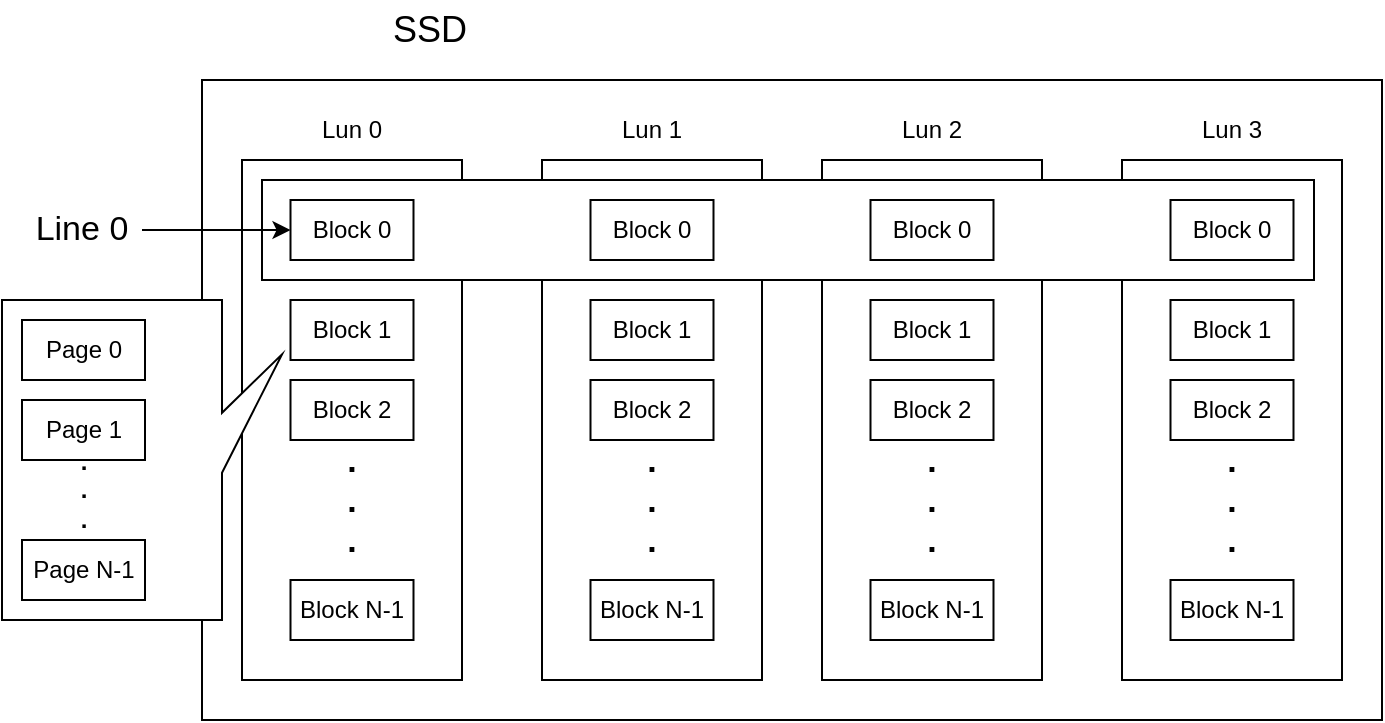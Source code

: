 <mxfile version="20.2.8" type="device"><diagram id="DahoWu7JvfdEbqcLQ622" name="第1頁"><mxGraphModel dx="478" dy="865" grid="1" gridSize="10" guides="1" tooltips="1" connect="1" arrows="1" fold="1" page="1" pageScale="1" pageWidth="827" pageHeight="1169" math="0" shadow="0"><root><mxCell id="0"/><mxCell id="1" parent="0"/><mxCell id="60MsNcE4KcpHYOqVulHP-1" value="" style="rounded=0;whiteSpace=wrap;html=1;" parent="1" vertex="1"><mxGeometry x="330" y="310" width="590" height="320" as="geometry"/></mxCell><mxCell id="60MsNcE4KcpHYOqVulHP-2" value="&lt;b style=&quot;font-size: 17px;&quot;&gt;&lt;br&gt;&lt;br&gt;&lt;br&gt;&lt;br&gt;.&lt;br&gt;.&lt;br&gt;.&lt;/b&gt;" style="rounded=0;whiteSpace=wrap;html=1;" parent="1" vertex="1"><mxGeometry x="350" y="350" width="110" height="260" as="geometry"/></mxCell><mxCell id="60MsNcE4KcpHYOqVulHP-4" value="Lun 0" style="text;html=1;strokeColor=none;fillColor=none;align=center;verticalAlign=middle;whiteSpace=wrap;rounded=0;" parent="1" vertex="1"><mxGeometry x="375" y="320" width="60" height="30" as="geometry"/></mxCell><mxCell id="60MsNcE4KcpHYOqVulHP-19" value="Block N-1" style="rounded=0;whiteSpace=wrap;html=1;" parent="1" vertex="1"><mxGeometry x="374.25" y="560" width="61.5" height="30" as="geometry"/></mxCell><mxCell id="60MsNcE4KcpHYOqVulHP-21" value="Block 2" style="rounded=0;whiteSpace=wrap;html=1;" parent="1" vertex="1"><mxGeometry x="374.25" y="460" width="61.5" height="30" as="geometry"/></mxCell><mxCell id="60MsNcE4KcpHYOqVulHP-22" value="Block 1" style="rounded=0;whiteSpace=wrap;html=1;" parent="1" vertex="1"><mxGeometry x="374.25" y="420" width="61.5" height="30" as="geometry"/></mxCell><mxCell id="60MsNcE4KcpHYOqVulHP-69" value="&lt;b style=&quot;font-size: 17px;&quot;&gt;&lt;br&gt;&lt;br&gt;&lt;br&gt;&lt;br&gt;.&lt;br&gt;.&lt;br&gt;.&lt;/b&gt;" style="rounded=0;whiteSpace=wrap;html=1;" parent="1" vertex="1"><mxGeometry x="500" y="350" width="110" height="260" as="geometry"/></mxCell><mxCell id="60MsNcE4KcpHYOqVulHP-70" value="Lun 1" style="text;html=1;strokeColor=none;fillColor=none;align=center;verticalAlign=middle;whiteSpace=wrap;rounded=0;" parent="1" vertex="1"><mxGeometry x="525" y="320" width="60" height="30" as="geometry"/></mxCell><mxCell id="60MsNcE4KcpHYOqVulHP-71" value="Block N-1" style="rounded=0;whiteSpace=wrap;html=1;" parent="1" vertex="1"><mxGeometry x="524.25" y="560" width="61.5" height="30" as="geometry"/></mxCell><mxCell id="60MsNcE4KcpHYOqVulHP-72" value="Block 2" style="rounded=0;whiteSpace=wrap;html=1;" parent="1" vertex="1"><mxGeometry x="524.25" y="460" width="61.5" height="30" as="geometry"/></mxCell><mxCell id="60MsNcE4KcpHYOqVulHP-73" value="Block 1" style="rounded=0;whiteSpace=wrap;html=1;" parent="1" vertex="1"><mxGeometry x="524.25" y="420" width="61.5" height="30" as="geometry"/></mxCell><mxCell id="60MsNcE4KcpHYOqVulHP-75" value="&lt;b style=&quot;font-size: 17px;&quot;&gt;&lt;br&gt;&lt;br&gt;&lt;br&gt;&lt;br&gt;.&lt;br&gt;.&lt;br&gt;.&lt;/b&gt;" style="rounded=0;whiteSpace=wrap;html=1;" parent="1" vertex="1"><mxGeometry x="640" y="350" width="110" height="260" as="geometry"/></mxCell><mxCell id="60MsNcE4KcpHYOqVulHP-76" value="Lun 2" style="text;html=1;strokeColor=none;fillColor=none;align=center;verticalAlign=middle;whiteSpace=wrap;rounded=0;" parent="1" vertex="1"><mxGeometry x="665" y="320" width="60" height="30" as="geometry"/></mxCell><mxCell id="60MsNcE4KcpHYOqVulHP-77" value="Block N-1" style="rounded=0;whiteSpace=wrap;html=1;" parent="1" vertex="1"><mxGeometry x="664.25" y="560" width="61.5" height="30" as="geometry"/></mxCell><mxCell id="60MsNcE4KcpHYOqVulHP-78" value="Block 2" style="rounded=0;whiteSpace=wrap;html=1;" parent="1" vertex="1"><mxGeometry x="664.25" y="460" width="61.5" height="30" as="geometry"/></mxCell><mxCell id="60MsNcE4KcpHYOqVulHP-79" value="Block 1" style="rounded=0;whiteSpace=wrap;html=1;" parent="1" vertex="1"><mxGeometry x="664.25" y="420" width="61.5" height="30" as="geometry"/></mxCell><mxCell id="60MsNcE4KcpHYOqVulHP-81" value="&lt;b style=&quot;font-size: 17px;&quot;&gt;&lt;br&gt;&lt;br&gt;&lt;br&gt;&lt;br&gt;.&lt;br&gt;.&lt;br&gt;.&lt;/b&gt;" style="rounded=0;whiteSpace=wrap;html=1;" parent="1" vertex="1"><mxGeometry x="790" y="350" width="110" height="260" as="geometry"/></mxCell><mxCell id="60MsNcE4KcpHYOqVulHP-82" value="Lun 3" style="text;html=1;strokeColor=none;fillColor=none;align=center;verticalAlign=middle;whiteSpace=wrap;rounded=0;" parent="1" vertex="1"><mxGeometry x="815" y="320" width="60" height="30" as="geometry"/></mxCell><mxCell id="60MsNcE4KcpHYOqVulHP-83" value="Block N-1" style="rounded=0;whiteSpace=wrap;html=1;" parent="1" vertex="1"><mxGeometry x="814.25" y="560" width="61.5" height="30" as="geometry"/></mxCell><mxCell id="60MsNcE4KcpHYOqVulHP-84" value="Block 2" style="rounded=0;whiteSpace=wrap;html=1;" parent="1" vertex="1"><mxGeometry x="814.25" y="460" width="61.5" height="30" as="geometry"/></mxCell><mxCell id="60MsNcE4KcpHYOqVulHP-85" value="Block 1" style="rounded=0;whiteSpace=wrap;html=1;" parent="1" vertex="1"><mxGeometry x="814.25" y="420" width="61.5" height="30" as="geometry"/></mxCell><mxCell id="60MsNcE4KcpHYOqVulHP-44" value="" style="rounded=0;whiteSpace=wrap;html=1;fontSize=17;" parent="1" vertex="1"><mxGeometry x="360" y="360" width="526" height="50" as="geometry"/></mxCell><mxCell id="60MsNcE4KcpHYOqVulHP-86" value="Block 0" style="rounded=0;whiteSpace=wrap;html=1;" parent="1" vertex="1"><mxGeometry x="814.25" y="370" width="61.5" height="30" as="geometry"/></mxCell><mxCell id="60MsNcE4KcpHYOqVulHP-23" value="Block 0" style="rounded=0;whiteSpace=wrap;html=1;" parent="1" vertex="1"><mxGeometry x="374.25" y="370" width="61.5" height="30" as="geometry"/></mxCell><mxCell id="60MsNcE4KcpHYOqVulHP-74" value="Block 0" style="rounded=0;whiteSpace=wrap;html=1;" parent="1" vertex="1"><mxGeometry x="524.25" y="370" width="61.5" height="30" as="geometry"/></mxCell><mxCell id="60MsNcE4KcpHYOqVulHP-80" value="Block 0" style="rounded=0;whiteSpace=wrap;html=1;" parent="1" vertex="1"><mxGeometry x="664.25" y="370" width="61.5" height="30" as="geometry"/></mxCell><mxCell id="60MsNcE4KcpHYOqVulHP-87" value="" style="shape=callout;whiteSpace=wrap;html=1;perimeter=calloutPerimeter;fontSize=17;base=30;size=30;position=0.46;position2=0.83;direction=north;" parent="1" vertex="1"><mxGeometry x="230" y="420" width="140" height="160" as="geometry"/></mxCell><mxCell id="60MsNcE4KcpHYOqVulHP-88" value="Line 0" style="text;html=1;strokeColor=none;fillColor=none;align=center;verticalAlign=middle;whiteSpace=wrap;rounded=0;fontSize=17;" parent="1" vertex="1"><mxGeometry x="240" y="370" width="60" height="30" as="geometry"/></mxCell><mxCell id="60MsNcE4KcpHYOqVulHP-89" value="" style="endArrow=classic;html=1;rounded=0;fontSize=17;" parent="1" source="60MsNcE4KcpHYOqVulHP-88" target="60MsNcE4KcpHYOqVulHP-23" edge="1"><mxGeometry width="50" height="50" relative="1" as="geometry"><mxPoint x="640" y="370" as="sourcePoint"/><mxPoint x="690" y="320" as="targetPoint"/></mxGeometry></mxCell><mxCell id="60MsNcE4KcpHYOqVulHP-90" value="Page 0" style="rounded=0;whiteSpace=wrap;html=1;" parent="1" vertex="1"><mxGeometry x="240" y="430" width="61.5" height="30" as="geometry"/></mxCell><mxCell id="60MsNcE4KcpHYOqVulHP-91" value="Page 1" style="rounded=0;whiteSpace=wrap;html=1;" parent="1" vertex="1"><mxGeometry x="240" y="470" width="61.5" height="30" as="geometry"/></mxCell><mxCell id="60MsNcE4KcpHYOqVulHP-92" value="Page N-1" style="rounded=0;whiteSpace=wrap;html=1;" parent="1" vertex="1"><mxGeometry x="240" y="540" width="61.5" height="30" as="geometry"/></mxCell><mxCell id="60MsNcE4KcpHYOqVulHP-93" value="&lt;b&gt;.&lt;br&gt;.&lt;br&gt;.&lt;/b&gt;" style="text;html=1;strokeColor=none;fillColor=none;align=center;verticalAlign=middle;whiteSpace=wrap;rounded=0;fontSize=12;direction=south;" parent="1" vertex="1"><mxGeometry x="255.75" y="500" width="30" height="30" as="geometry"/></mxCell><mxCell id="60MsNcE4KcpHYOqVulHP-94" value="&lt;font style=&quot;font-size: 18px;&quot;&gt;SSD&lt;/font&gt;" style="text;html=1;strokeColor=none;fillColor=none;align=center;verticalAlign=middle;whiteSpace=wrap;rounded=0;fontSize=12;" parent="1" vertex="1"><mxGeometry x="414" y="270" width="60" height="30" as="geometry"/></mxCell></root></mxGraphModel></diagram></mxfile>